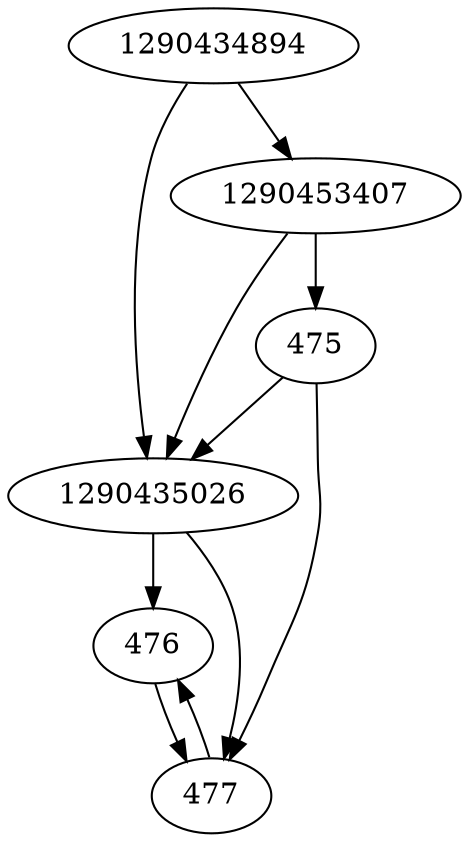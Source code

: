 strict digraph  {
1290434894;
1290435026;
475;
476;
477;
1290453407;
1290434894 -> 1290435026;
1290434894 -> 1290453407;
1290435026 -> 476;
1290435026 -> 477;
475 -> 1290435026;
475 -> 477;
476 -> 477;
477 -> 476;
1290453407 -> 1290435026;
1290453407 -> 475;
}
